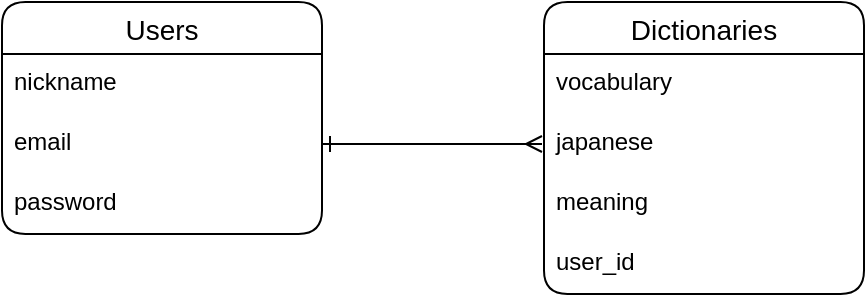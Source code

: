 <mxfile>
    <diagram id="_dQe9PwYEZ5okJUSPML6" name="ページ1">
        <mxGraphModel dx="744" dy="540" grid="0" gridSize="10" guides="1" tooltips="1" connect="1" arrows="1" fold="1" page="1" pageScale="1" pageWidth="1169" pageHeight="827" background="none" math="0" shadow="0">
            <root>
                <mxCell id="0"/>
                <mxCell id="1" parent="0"/>
                <mxCell id="2" value="Users" style="swimlane;fontStyle=0;childLayout=stackLayout;horizontal=1;startSize=26;horizontalStack=0;resizeParent=1;resizeParentMax=0;resizeLast=0;collapsible=1;marginBottom=0;align=center;fontSize=14;rounded=1;" parent="1" vertex="1">
                    <mxGeometry x="370" y="356" width="160" height="116" as="geometry"/>
                </mxCell>
                <mxCell id="3" value="nickname" style="text;strokeColor=none;fillColor=none;spacingLeft=4;spacingRight=4;overflow=hidden;rotatable=0;points=[[0,0.5],[1,0.5]];portConstraint=eastwest;fontSize=12;rounded=1;" parent="2" vertex="1">
                    <mxGeometry y="26" width="160" height="30" as="geometry"/>
                </mxCell>
                <mxCell id="4" value="email" style="text;strokeColor=none;fillColor=none;spacingLeft=4;spacingRight=4;overflow=hidden;rotatable=0;points=[[0,0.5],[1,0.5]];portConstraint=eastwest;fontSize=12;rounded=1;" parent="2" vertex="1">
                    <mxGeometry y="56" width="160" height="30" as="geometry"/>
                </mxCell>
                <mxCell id="5" value="password" style="text;strokeColor=none;fillColor=none;spacingLeft=4;spacingRight=4;overflow=hidden;rotatable=0;points=[[0,0.5],[1,0.5]];portConstraint=eastwest;fontSize=12;rounded=1;" parent="2" vertex="1">
                    <mxGeometry y="86" width="160" height="30" as="geometry"/>
                </mxCell>
                <mxCell id="10" style="edgeStyle=none;html=1;entryX=0;entryY=0.5;entryDx=0;entryDy=0;endArrow=ERmany;endFill=0;startArrow=ERone;startFill=0;rounded=1;" parent="1" source="4" edge="1">
                    <mxGeometry relative="1" as="geometry">
                        <mxPoint x="640" y="427" as="targetPoint"/>
                    </mxGeometry>
                </mxCell>
                <mxCell id="11" value="Dictionaries" style="swimlane;fontStyle=0;childLayout=stackLayout;horizontal=1;startSize=26;horizontalStack=0;resizeParent=1;resizeParentMax=0;resizeLast=0;collapsible=1;marginBottom=0;align=center;fontSize=14;rounded=1;" parent="1" vertex="1">
                    <mxGeometry x="641" y="356" width="160" height="146" as="geometry"/>
                </mxCell>
                <mxCell id="12" value="vocabulary" style="text;strokeColor=none;fillColor=none;spacingLeft=4;spacingRight=4;overflow=hidden;rotatable=0;points=[[0,0.5],[1,0.5]];portConstraint=eastwest;fontSize=12;rounded=1;" parent="11" vertex="1">
                    <mxGeometry y="26" width="160" height="30" as="geometry"/>
                </mxCell>
                <mxCell id="16" value="japanese" style="text;strokeColor=none;fillColor=none;spacingLeft=4;spacingRight=4;overflow=hidden;rotatable=0;points=[[0,0.5],[1,0.5]];portConstraint=eastwest;fontSize=12;rounded=1;" parent="11" vertex="1">
                    <mxGeometry y="56" width="160" height="30" as="geometry"/>
                </mxCell>
                <mxCell id="13" value="meaning" style="text;strokeColor=none;fillColor=none;spacingLeft=4;spacingRight=4;overflow=hidden;rotatable=0;points=[[0,0.5],[1,0.5]];portConstraint=eastwest;fontSize=12;rounded=1;" parent="11" vertex="1">
                    <mxGeometry y="86" width="160" height="30" as="geometry"/>
                </mxCell>
                <mxCell id="14" value="user_id" style="text;strokeColor=none;fillColor=none;spacingLeft=4;spacingRight=4;overflow=hidden;rotatable=0;points=[[0,0.5],[1,0.5]];portConstraint=eastwest;fontSize=12;rounded=1;" parent="11" vertex="1">
                    <mxGeometry y="116" width="160" height="30" as="geometry"/>
                </mxCell>
            </root>
        </mxGraphModel>
    </diagram>
    <diagram id="yv9JCmDTa7O93zGK5W84" name="ページ2">
        <mxGraphModel dx="744" dy="540" grid="1" gridSize="10" guides="1" tooltips="1" connect="1" arrows="1" fold="1" page="1" pageScale="1" pageWidth="1169" pageHeight="827" math="0" shadow="0">
            <root>
                <mxCell id="0"/>
                <mxCell id="1" parent="0"/>
                <mxCell id="ncVhhw2WsS1T9s7OOOEl-11" style="edgeStyle=none;html=1;entryX=0.34;entryY=-0.025;entryDx=0;entryDy=0;exitX=0.34;exitY=1.025;exitDx=0;exitDy=0;exitPerimeter=0;entryPerimeter=0;" edge="1" parent="1" source="cRVqWQ5ViR3is3XHIvoa-1" target="ncVhhw2WsS1T9s7OOOEl-5">
                    <mxGeometry relative="1" as="geometry"/>
                </mxCell>
                <mxCell id="cRVqWQ5ViR3is3XHIvoa-1" value="TOPページ" style="whiteSpace=wrap;html=1;align=center;" parent="1" vertex="1">
                    <mxGeometry x="260" y="50" width="100" height="40" as="geometry"/>
                </mxCell>
                <mxCell id="ncVhhw2WsS1T9s7OOOEl-3" style="edgeStyle=none;html=1;exitX=1;exitY=0.5;exitDx=0;exitDy=0;entryX=0;entryY=0.5;entryDx=0;entryDy=0;" edge="1" parent="1" source="ncVhhw2WsS1T9s7OOOEl-1" target="cRVqWQ5ViR3is3XHIvoa-1">
                    <mxGeometry relative="1" as="geometry"/>
                </mxCell>
                <mxCell id="ncVhhw2WsS1T9s7OOOEl-1" value="ログインページ" style="whiteSpace=wrap;html=1;align=center;" vertex="1" parent="1">
                    <mxGeometry x="50" y="110" width="100" height="40" as="geometry"/>
                </mxCell>
                <mxCell id="ncVhhw2WsS1T9s7OOOEl-4" style="edgeStyle=none;html=1;exitX=1;exitY=0.5;exitDx=0;exitDy=0;entryX=0;entryY=0.25;entryDx=0;entryDy=0;" edge="1" parent="1" source="ncVhhw2WsS1T9s7OOOEl-2" target="cRVqWQ5ViR3is3XHIvoa-1">
                    <mxGeometry relative="1" as="geometry"/>
                </mxCell>
                <mxCell id="ncVhhw2WsS1T9s7OOOEl-2" value="新規登録ページ" style="whiteSpace=wrap;html=1;align=center;" vertex="1" parent="1">
                    <mxGeometry x="50" y="40" width="100" height="40" as="geometry"/>
                </mxCell>
                <mxCell id="ncVhhw2WsS1T9s7OOOEl-12" style="edgeStyle=none;html=1;exitX=0.64;exitY=0;exitDx=0;exitDy=0;entryX=0.63;entryY=1;entryDx=0;entryDy=0;entryPerimeter=0;exitPerimeter=0;" edge="1" parent="1" source="ncVhhw2WsS1T9s7OOOEl-5" target="cRVqWQ5ViR3is3XHIvoa-1">
                    <mxGeometry relative="1" as="geometry"/>
                </mxCell>
                <mxCell id="ncVhhw2WsS1T9s7OOOEl-20" style="edgeStyle=none;html=1;exitX=0;exitY=0.75;exitDx=0;exitDy=0;" edge="1" parent="1" source="ncVhhw2WsS1T9s7OOOEl-5">
                    <mxGeometry relative="1" as="geometry">
                        <mxPoint x="200" y="340" as="targetPoint"/>
                        <Array as="points">
                            <mxPoint x="200" y="220"/>
                        </Array>
                    </mxGeometry>
                </mxCell>
                <mxCell id="ncVhhw2WsS1T9s7OOOEl-21" style="edgeStyle=none;html=1;exitX=0.5;exitY=1;exitDx=0;exitDy=0;" edge="1" parent="1" source="ncVhhw2WsS1T9s7OOOEl-5">
                    <mxGeometry relative="1" as="geometry">
                        <mxPoint x="310" y="340" as="targetPoint"/>
                    </mxGeometry>
                </mxCell>
                <mxCell id="ncVhhw2WsS1T9s7OOOEl-24" style="edgeStyle=none;html=1;exitX=1;exitY=0.25;exitDx=0;exitDy=0;entryX=1;entryY=0.5;entryDx=0;entryDy=0;" edge="1" parent="1" source="ncVhhw2WsS1T9s7OOOEl-5" target="ncVhhw2WsS1T9s7OOOEl-15">
                    <mxGeometry relative="1" as="geometry">
                        <Array as="points">
                            <mxPoint x="550" y="200"/>
                            <mxPoint x="550" y="360"/>
                        </Array>
                    </mxGeometry>
                </mxCell>
                <mxCell id="ncVhhw2WsS1T9s7OOOEl-32" style="edgeStyle=none;html=1;exitX=1;exitY=0.5;exitDx=0;exitDy=0;entryX=0.5;entryY=0;entryDx=0;entryDy=0;" edge="1" parent="1" source="ncVhhw2WsS1T9s7OOOEl-5" target="ncVhhw2WsS1T9s7OOOEl-26">
                    <mxGeometry relative="1" as="geometry">
                        <Array as="points">
                            <mxPoint x="450" y="210"/>
                        </Array>
                    </mxGeometry>
                </mxCell>
                <mxCell id="ncVhhw2WsS1T9s7OOOEl-5" value="単語帳ページ" style="whiteSpace=wrap;html=1;align=center;" vertex="1" parent="1">
                    <mxGeometry x="260" y="190" width="100" height="40" as="geometry"/>
                </mxCell>
                <mxCell id="ncVhhw2WsS1T9s7OOOEl-18" style="edgeStyle=none;html=1;exitX=0.5;exitY=1;exitDx=0;exitDy=0;entryX=0.4;entryY=-0.087;entryDx=0;entryDy=0;entryPerimeter=0;" edge="1" parent="1" source="ncVhhw2WsS1T9s7OOOEl-13" target="ncVhhw2WsS1T9s7OOOEl-16">
                    <mxGeometry relative="1" as="geometry"/>
                </mxCell>
                <mxCell id="ncVhhw2WsS1T9s7OOOEl-13" value="単語投稿ページ" style="whiteSpace=wrap;html=1;align=center;" vertex="1" parent="1">
                    <mxGeometry x="150" y="340" width="110" height="40" as="geometry"/>
                </mxCell>
                <mxCell id="ncVhhw2WsS1T9s7OOOEl-19" style="edgeStyle=none;html=1;exitX=0.5;exitY=1;exitDx=0;exitDy=0;entryX=0.558;entryY=-0.087;entryDx=0;entryDy=0;entryPerimeter=0;" edge="1" parent="1" source="ncVhhw2WsS1T9s7OOOEl-14" target="ncVhhw2WsS1T9s7OOOEl-16">
                    <mxGeometry relative="1" as="geometry"/>
                </mxCell>
                <mxCell id="ncVhhw2WsS1T9s7OOOEl-14" value="単語編集ページ" style="whiteSpace=wrap;html=1;align=center;" vertex="1" parent="1">
                    <mxGeometry x="270" y="340" width="100" height="40" as="geometry"/>
                </mxCell>
                <mxCell id="ncVhhw2WsS1T9s7OOOEl-28" style="edgeStyle=none;html=1;exitX=0.5;exitY=1;exitDx=0;exitDy=0;" edge="1" parent="1" source="ncVhhw2WsS1T9s7OOOEl-15" target="ncVhhw2WsS1T9s7OOOEl-27">
                    <mxGeometry relative="1" as="geometry">
                        <mxPoint x="430" y="380" as="sourcePoint"/>
                    </mxGeometry>
                </mxCell>
                <mxCell id="ncVhhw2WsS1T9s7OOOEl-15" value="単語削除ページ" style="whiteSpace=wrap;html=1;align=center;" vertex="1" parent="1">
                    <mxGeometry x="380" y="340" width="100" height="40" as="geometry"/>
                </mxCell>
                <mxCell id="ncVhhw2WsS1T9s7OOOEl-17" style="edgeStyle=none;html=1;exitX=0;exitY=0.5;exitDx=0;exitDy=0;entryX=0;entryY=0.5;entryDx=0;entryDy=0;" edge="1" parent="1" source="ncVhhw2WsS1T9s7OOOEl-16" target="ncVhhw2WsS1T9s7OOOEl-5">
                    <mxGeometry relative="1" as="geometry">
                        <Array as="points">
                            <mxPoint x="180" y="450"/>
                            <mxPoint x="110" y="450"/>
                            <mxPoint x="110" y="210"/>
                        </Array>
                    </mxGeometry>
                </mxCell>
                <mxCell id="ncVhhw2WsS1T9s7OOOEl-16" value="投稿/編集完了ページ" style="whiteSpace=wrap;html=1;align=center;" vertex="1" parent="1">
                    <mxGeometry x="210" y="430" width="120" height="40" as="geometry"/>
                </mxCell>
                <mxCell id="ncVhhw2WsS1T9s7OOOEl-33" value="" style="edgeStyle=none;html=1;entryX=0.69;entryY=-0.062;entryDx=0;entryDy=0;entryPerimeter=0;" edge="1" parent="1" source="ncVhhw2WsS1T9s7OOOEl-26" target="ncVhhw2WsS1T9s7OOOEl-15">
                    <mxGeometry relative="1" as="geometry"/>
                </mxCell>
                <mxCell id="ncVhhw2WsS1T9s7OOOEl-34" style="edgeStyle=none;html=1;exitX=0.34;exitY=1.038;exitDx=0;exitDy=0;entryX=0.59;entryY=-0.037;entryDx=0;entryDy=0;entryPerimeter=0;exitPerimeter=0;" edge="1" parent="1" source="ncVhhw2WsS1T9s7OOOEl-26" target="ncVhhw2WsS1T9s7OOOEl-14">
                    <mxGeometry relative="1" as="geometry">
                        <Array as="points">
                            <mxPoint x="434" y="320"/>
                            <mxPoint x="330" y="320"/>
                        </Array>
                    </mxGeometry>
                </mxCell>
                <mxCell id="ncVhhw2WsS1T9s7OOOEl-26" value="検索結果ページ" style="whiteSpace=wrap;html=1;align=center;" vertex="1" parent="1">
                    <mxGeometry x="400" y="250" width="100" height="40" as="geometry"/>
                </mxCell>
                <mxCell id="ncVhhw2WsS1T9s7OOOEl-30" style="edgeStyle=none;html=1;exitX=0.5;exitY=1;exitDx=0;exitDy=0;entryX=0;entryY=0.25;entryDx=0;entryDy=0;" edge="1" parent="1" source="ncVhhw2WsS1T9s7OOOEl-27" target="ncVhhw2WsS1T9s7OOOEl-5">
                    <mxGeometry relative="1" as="geometry">
                        <Array as="points">
                            <mxPoint x="430" y="490"/>
                            <mxPoint x="90" y="490"/>
                            <mxPoint x="90" y="200"/>
                        </Array>
                    </mxGeometry>
                </mxCell>
                <mxCell id="ncVhhw2WsS1T9s7OOOEl-27" value="削除完了ページ" style="whiteSpace=wrap;html=1;align=center;" vertex="1" parent="1">
                    <mxGeometry x="380" y="430" width="100" height="40" as="geometry"/>
                </mxCell>
            </root>
        </mxGraphModel>
    </diagram>
</mxfile>